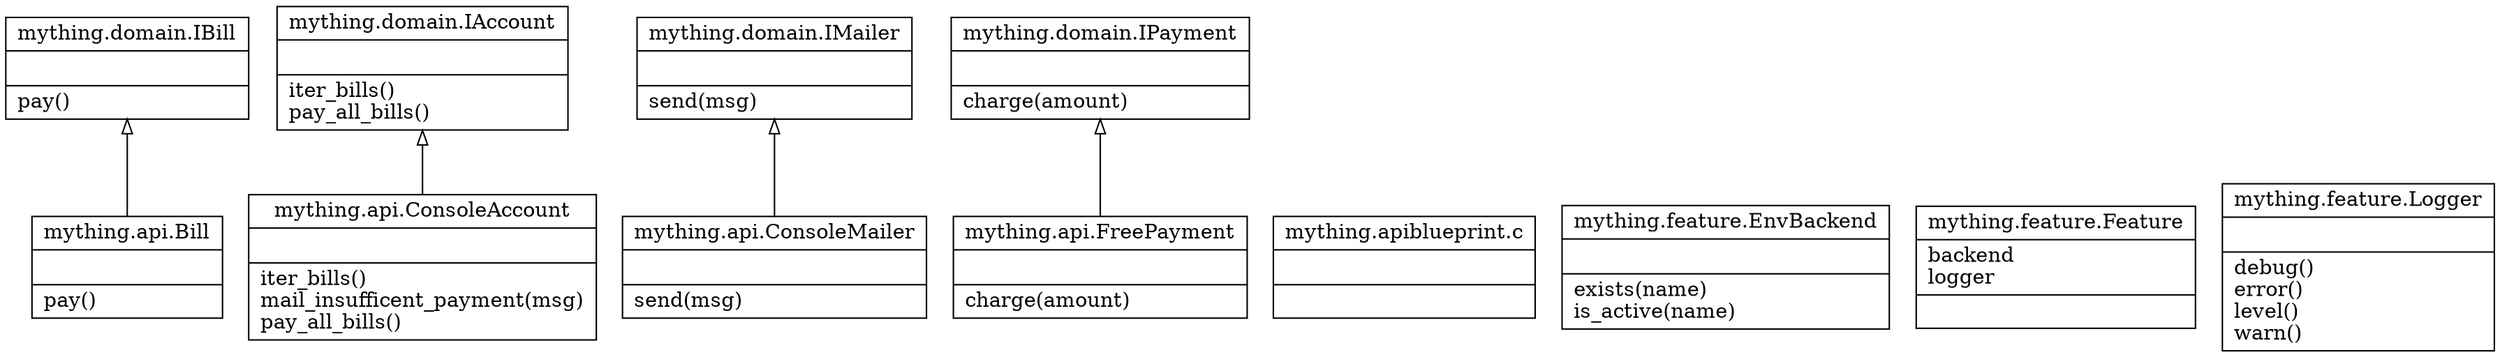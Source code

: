 digraph "classes" {
charset="utf-8"
rankdir=BT
"0" [label="{mything.api.Bill|\l|pay()\l}", shape="record"];
"1" [label="{mything.api.ConsoleAccount|\l|iter_bills()\lmail_insufficent_payment(msg)\lpay_all_bills()\l}", shape="record"];
"2" [label="{mything.api.ConsoleMailer|\l|send(msg)\l}", shape="record"];
"3" [label="{mything.api.FreePayment|\l|charge(amount)\l}", shape="record"];
"4" [label="{mything.apiblueprint.c|\l|}", shape="record"];
"5" [label="{mything.domain.IAccount|\l|iter_bills()\lpay_all_bills()\l}", shape="record"];
"6" [label="{mything.domain.IBill|\l|pay()\l}", shape="record"];
"7" [label="{mything.domain.IMailer|\l|send(msg)\l}", shape="record"];
"8" [label="{mything.domain.IPayment|\l|charge(amount)\l}", shape="record"];
"9" [label="{mything.feature.EnvBackend|\l|exists(name)\lis_active(name)\l}", shape="record"];
"10" [label="{mything.feature.Feature|backend\llogger\l|}", shape="record"];
"11" [label="{mything.feature.Logger|\l|debug()\lerror()\llevel()\lwarn()\l}", shape="record"];
"0" -> "6" [arrowhead="empty", arrowtail="none"];
"1" -> "5" [arrowhead="empty", arrowtail="none"];
"2" -> "7" [arrowhead="empty", arrowtail="none"];
"3" -> "8" [arrowhead="empty", arrowtail="none"];
}
